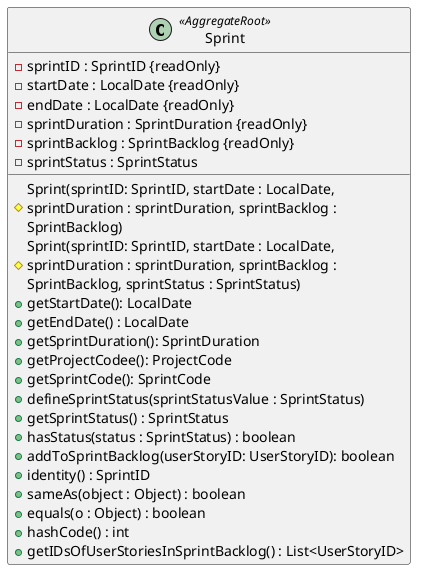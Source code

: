 @startuml
'Attribute syntax: <visibility> <name> : <type> <multiplicity> = <default>
'Method syntax: <visibility> <name (parameter-list)> : <return-type> - For simplicity the type of the parameter-list is not specified

class Sprint <<AggregateRoot>> {
    - sprintID : SprintID {readOnly}
    - startDate : LocalDate {readOnly}
    - endDate : LocalDate {readOnly}
    - sprintDuration : SprintDuration {readOnly}
    - sprintBacklog : SprintBacklog {readOnly}
    - sprintStatus : SprintStatus

    # Sprint(sprintID: SprintID, startDate : LocalDate, \nsprintDuration : sprintDuration, sprintBacklog : \nSprintBacklog)
    # Sprint(sprintID: SprintID, startDate : LocalDate, \nsprintDuration : sprintDuration, sprintBacklog : \nSprintBacklog, sprintStatus : SprintStatus)
    + getStartDate(): LocalDate
    + getEndDate() : LocalDate
    + getSprintDuration(): SprintDuration
    + getProjectCodee(): ProjectCode
    + getSprintCode(): SprintCode
    + defineSprintStatus(sprintStatusValue : SprintStatus)
    + getSprintStatus() : SprintStatus
    + hasStatus(status : SprintStatus) : boolean
    + addToSprintBacklog(userStoryID: UserStoryID): boolean
    + identity() : SprintID
    + sameAs(object : Object) : boolean
    + equals(o : Object) : boolean
    + hashCode() : int
    + getIDsOfUserStoriesInSprintBacklog() : List<UserStoryID>
}
@enduml